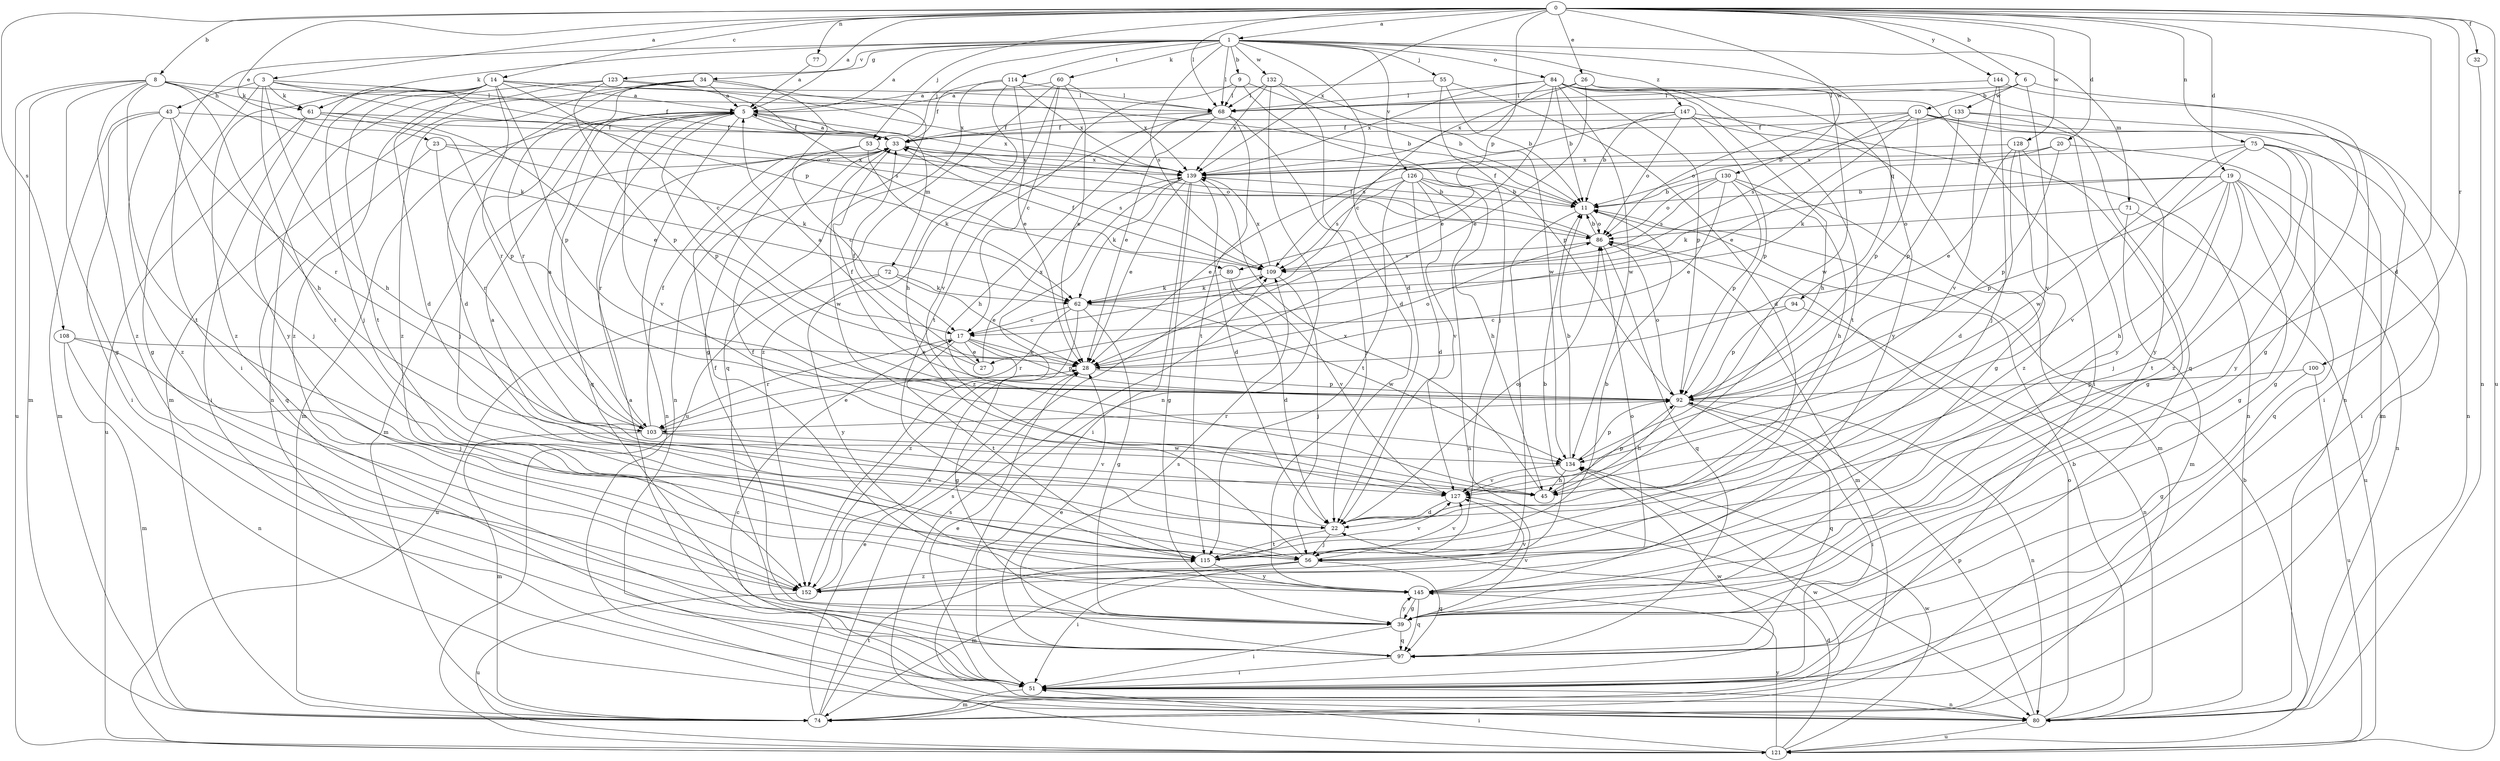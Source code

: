 strict digraph  {
0;
1;
3;
5;
6;
8;
9;
10;
11;
14;
17;
19;
20;
22;
23;
26;
27;
28;
32;
33;
34;
39;
43;
45;
51;
53;
55;
56;
60;
61;
62;
68;
71;
72;
74;
75;
77;
80;
84;
86;
89;
92;
94;
97;
100;
103;
108;
109;
114;
115;
121;
123;
126;
127;
128;
130;
132;
133;
134;
139;
144;
145;
147;
152;
0 -> 1  [label=a];
0 -> 3  [label=a];
0 -> 5  [label=a];
0 -> 6  [label=b];
0 -> 8  [label=b];
0 -> 14  [label=c];
0 -> 19  [label=d];
0 -> 20  [label=d];
0 -> 22  [label=d];
0 -> 23  [label=e];
0 -> 26  [label=e];
0 -> 32  [label=f];
0 -> 53  [label=j];
0 -> 68  [label=l];
0 -> 75  [label=n];
0 -> 77  [label=n];
0 -> 89  [label=p];
0 -> 100  [label=r];
0 -> 108  [label=s];
0 -> 121  [label=u];
0 -> 128  [label=w];
0 -> 130  [label=w];
0 -> 139  [label=x];
0 -> 144  [label=y];
1 -> 5  [label=a];
1 -> 9  [label=b];
1 -> 22  [label=d];
1 -> 34  [label=g];
1 -> 51  [label=i];
1 -> 53  [label=j];
1 -> 55  [label=j];
1 -> 60  [label=k];
1 -> 61  [label=k];
1 -> 68  [label=l];
1 -> 71  [label=m];
1 -> 84  [label=o];
1 -> 94  [label=q];
1 -> 109  [label=s];
1 -> 114  [label=t];
1 -> 123  [label=v];
1 -> 126  [label=v];
1 -> 132  [label=w];
1 -> 147  [label=z];
3 -> 33  [label=f];
3 -> 39  [label=g];
3 -> 43  [label=h];
3 -> 45  [label=h];
3 -> 61  [label=k];
3 -> 86  [label=o];
3 -> 89  [label=p];
3 -> 115  [label=t];
5 -> 33  [label=f];
5 -> 56  [label=j];
5 -> 72  [label=m];
5 -> 74  [label=m];
5 -> 80  [label=n];
5 -> 92  [label=p];
5 -> 97  [label=q];
5 -> 127  [label=v];
5 -> 139  [label=x];
6 -> 10  [label=b];
6 -> 39  [label=g];
6 -> 68  [label=l];
6 -> 127  [label=v];
6 -> 133  [label=w];
8 -> 39  [label=g];
8 -> 45  [label=h];
8 -> 61  [label=k];
8 -> 62  [label=k];
8 -> 68  [label=l];
8 -> 74  [label=m];
8 -> 115  [label=t];
8 -> 121  [label=u];
8 -> 152  [label=z];
9 -> 11  [label=b];
9 -> 68  [label=l];
9 -> 92  [label=p];
9 -> 115  [label=t];
10 -> 27  [label=e];
10 -> 33  [label=f];
10 -> 74  [label=m];
10 -> 80  [label=n];
10 -> 86  [label=o];
10 -> 92  [label=p];
10 -> 109  [label=s];
10 -> 145  [label=y];
11 -> 33  [label=f];
11 -> 56  [label=j];
11 -> 86  [label=o];
14 -> 5  [label=a];
14 -> 11  [label=b];
14 -> 17  [label=c];
14 -> 22  [label=d];
14 -> 56  [label=j];
14 -> 92  [label=p];
14 -> 103  [label=r];
14 -> 115  [label=t];
14 -> 139  [label=x];
14 -> 145  [label=y];
14 -> 152  [label=z];
17 -> 27  [label=e];
17 -> 28  [label=e];
17 -> 39  [label=g];
17 -> 92  [label=p];
17 -> 103  [label=r];
17 -> 115  [label=t];
19 -> 11  [label=b];
19 -> 39  [label=g];
19 -> 45  [label=h];
19 -> 56  [label=j];
19 -> 62  [label=k];
19 -> 80  [label=n];
19 -> 92  [label=p];
19 -> 97  [label=q];
19 -> 115  [label=t];
20 -> 51  [label=i];
20 -> 62  [label=k];
20 -> 92  [label=p];
20 -> 139  [label=x];
22 -> 5  [label=a];
22 -> 56  [label=j];
22 -> 86  [label=o];
22 -> 115  [label=t];
23 -> 62  [label=k];
23 -> 97  [label=q];
23 -> 103  [label=r];
23 -> 139  [label=x];
26 -> 28  [label=e];
26 -> 68  [label=l];
26 -> 97  [label=q];
26 -> 134  [label=w];
26 -> 139  [label=x];
27 -> 5  [label=a];
27 -> 33  [label=f];
27 -> 139  [label=x];
28 -> 86  [label=o];
28 -> 92  [label=p];
32 -> 80  [label=n];
33 -> 5  [label=a];
33 -> 74  [label=m];
33 -> 109  [label=s];
33 -> 134  [label=w];
33 -> 139  [label=x];
34 -> 5  [label=a];
34 -> 22  [label=d];
34 -> 39  [label=g];
34 -> 74  [label=m];
34 -> 80  [label=n];
34 -> 103  [label=r];
34 -> 152  [label=z];
39 -> 51  [label=i];
39 -> 97  [label=q];
39 -> 127  [label=v];
39 -> 145  [label=y];
43 -> 33  [label=f];
43 -> 51  [label=i];
43 -> 56  [label=j];
43 -> 74  [label=m];
43 -> 103  [label=r];
43 -> 152  [label=z];
45 -> 92  [label=p];
45 -> 139  [label=x];
51 -> 5  [label=a];
51 -> 17  [label=c];
51 -> 28  [label=e];
51 -> 74  [label=m];
51 -> 80  [label=n];
51 -> 134  [label=w];
53 -> 17  [label=c];
53 -> 62  [label=k];
53 -> 86  [label=o];
53 -> 103  [label=r];
53 -> 139  [label=x];
55 -> 5  [label=a];
55 -> 11  [label=b];
55 -> 22  [label=d];
55 -> 56  [label=j];
56 -> 11  [label=b];
56 -> 33  [label=f];
56 -> 51  [label=i];
56 -> 74  [label=m];
56 -> 97  [label=q];
56 -> 127  [label=v];
56 -> 152  [label=z];
60 -> 5  [label=a];
60 -> 17  [label=c];
60 -> 28  [label=e];
60 -> 121  [label=u];
60 -> 127  [label=v];
60 -> 139  [label=x];
61 -> 28  [label=e];
61 -> 33  [label=f];
61 -> 51  [label=i];
61 -> 92  [label=p];
61 -> 121  [label=u];
62 -> 17  [label=c];
62 -> 39  [label=g];
62 -> 103  [label=r];
62 -> 134  [label=w];
62 -> 152  [label=z];
68 -> 28  [label=e];
68 -> 33  [label=f];
68 -> 45  [label=h];
68 -> 115  [label=t];
68 -> 145  [label=y];
68 -> 152  [label=z];
71 -> 74  [label=m];
71 -> 86  [label=o];
71 -> 121  [label=u];
72 -> 28  [label=e];
72 -> 62  [label=k];
72 -> 121  [label=u];
72 -> 145  [label=y];
74 -> 28  [label=e];
74 -> 109  [label=s];
74 -> 115  [label=t];
74 -> 134  [label=w];
75 -> 39  [label=g];
75 -> 51  [label=i];
75 -> 127  [label=v];
75 -> 134  [label=w];
75 -> 139  [label=x];
75 -> 145  [label=y];
75 -> 152  [label=z];
77 -> 5  [label=a];
80 -> 11  [label=b];
80 -> 86  [label=o];
80 -> 92  [label=p];
80 -> 121  [label=u];
84 -> 11  [label=b];
84 -> 17  [label=c];
84 -> 28  [label=e];
84 -> 45  [label=h];
84 -> 51  [label=i];
84 -> 68  [label=l];
84 -> 92  [label=p];
84 -> 115  [label=t];
84 -> 134  [label=w];
84 -> 139  [label=x];
84 -> 145  [label=y];
86 -> 11  [label=b];
86 -> 33  [label=f];
86 -> 74  [label=m];
86 -> 97  [label=q];
86 -> 109  [label=s];
89 -> 22  [label=d];
89 -> 62  [label=k];
89 -> 127  [label=v];
92 -> 33  [label=f];
92 -> 45  [label=h];
92 -> 51  [label=i];
92 -> 80  [label=n];
92 -> 86  [label=o];
92 -> 97  [label=q];
92 -> 103  [label=r];
94 -> 17  [label=c];
94 -> 80  [label=n];
94 -> 92  [label=p];
97 -> 28  [label=e];
97 -> 51  [label=i];
97 -> 109  [label=s];
100 -> 39  [label=g];
100 -> 92  [label=p];
100 -> 121  [label=u];
103 -> 5  [label=a];
103 -> 28  [label=e];
103 -> 33  [label=f];
103 -> 74  [label=m];
103 -> 127  [label=v];
103 -> 134  [label=w];
108 -> 28  [label=e];
108 -> 56  [label=j];
108 -> 74  [label=m];
108 -> 80  [label=n];
109 -> 33  [label=f];
109 -> 56  [label=j];
109 -> 62  [label=k];
109 -> 139  [label=x];
114 -> 28  [label=e];
114 -> 33  [label=f];
114 -> 45  [label=h];
114 -> 68  [label=l];
114 -> 97  [label=q];
114 -> 139  [label=x];
115 -> 11  [label=b];
115 -> 127  [label=v];
115 -> 145  [label=y];
121 -> 11  [label=b];
121 -> 22  [label=d];
121 -> 51  [label=i];
121 -> 109  [label=s];
121 -> 134  [label=w];
121 -> 145  [label=y];
123 -> 68  [label=l];
123 -> 80  [label=n];
123 -> 92  [label=p];
123 -> 109  [label=s];
123 -> 152  [label=z];
126 -> 11  [label=b];
126 -> 22  [label=d];
126 -> 28  [label=e];
126 -> 45  [label=h];
126 -> 80  [label=n];
126 -> 109  [label=s];
126 -> 115  [label=t];
126 -> 127  [label=v];
127 -> 22  [label=d];
128 -> 22  [label=d];
128 -> 28  [label=e];
128 -> 39  [label=g];
128 -> 139  [label=x];
128 -> 152  [label=z];
130 -> 11  [label=b];
130 -> 28  [label=e];
130 -> 45  [label=h];
130 -> 74  [label=m];
130 -> 86  [label=o];
130 -> 92  [label=p];
130 -> 109  [label=s];
132 -> 22  [label=d];
132 -> 68  [label=l];
132 -> 80  [label=n];
132 -> 134  [label=w];
132 -> 139  [label=x];
133 -> 11  [label=b];
133 -> 33  [label=f];
133 -> 51  [label=i];
133 -> 92  [label=p];
133 -> 145  [label=y];
134 -> 11  [label=b];
134 -> 45  [label=h];
134 -> 92  [label=p];
134 -> 127  [label=v];
139 -> 11  [label=b];
139 -> 22  [label=d];
139 -> 28  [label=e];
139 -> 39  [label=g];
139 -> 51  [label=i];
139 -> 62  [label=k];
139 -> 152  [label=z];
144 -> 56  [label=j];
144 -> 68  [label=l];
144 -> 80  [label=n];
144 -> 127  [label=v];
145 -> 33  [label=f];
145 -> 39  [label=g];
145 -> 97  [label=q];
145 -> 127  [label=v];
147 -> 11  [label=b];
147 -> 33  [label=f];
147 -> 39  [label=g];
147 -> 80  [label=n];
147 -> 86  [label=o];
147 -> 92  [label=p];
147 -> 109  [label=s];
152 -> 28  [label=e];
152 -> 86  [label=o];
152 -> 121  [label=u];
}
